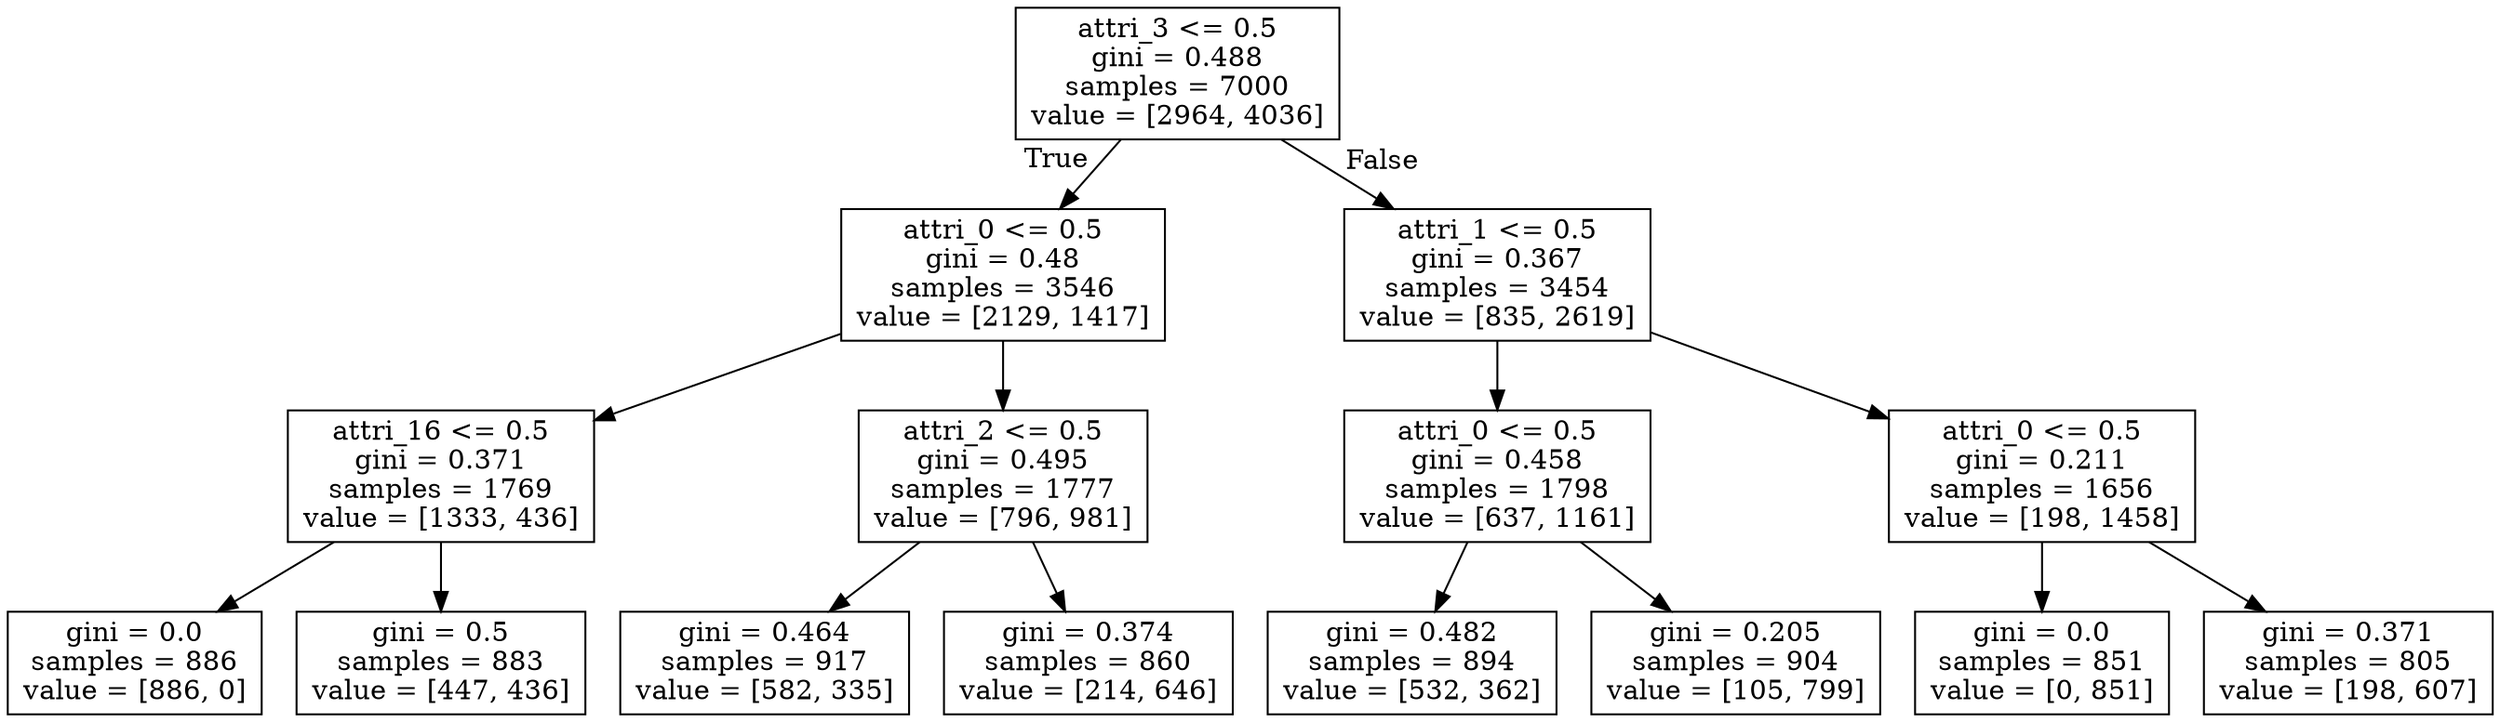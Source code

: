 digraph Tree {
node [shape=box] ;
0 [label="attri_3 <= 0.5\ngini = 0.488\nsamples = 7000\nvalue = [2964, 4036]"] ;
1 [label="attri_0 <= 0.5\ngini = 0.48\nsamples = 3546\nvalue = [2129, 1417]"] ;
0 -> 1 [labeldistance=2.5, labelangle=45, headlabel="True"] ;
2 [label="attri_16 <= 0.5\ngini = 0.371\nsamples = 1769\nvalue = [1333, 436]"] ;
1 -> 2 ;
3 [label="gini = 0.0\nsamples = 886\nvalue = [886, 0]"] ;
2 -> 3 ;
4 [label="gini = 0.5\nsamples = 883\nvalue = [447, 436]"] ;
2 -> 4 ;
5 [label="attri_2 <= 0.5\ngini = 0.495\nsamples = 1777\nvalue = [796, 981]"] ;
1 -> 5 ;
6 [label="gini = 0.464\nsamples = 917\nvalue = [582, 335]"] ;
5 -> 6 ;
7 [label="gini = 0.374\nsamples = 860\nvalue = [214, 646]"] ;
5 -> 7 ;
8 [label="attri_1 <= 0.5\ngini = 0.367\nsamples = 3454\nvalue = [835, 2619]"] ;
0 -> 8 [labeldistance=2.5, labelangle=-45, headlabel="False"] ;
9 [label="attri_0 <= 0.5\ngini = 0.458\nsamples = 1798\nvalue = [637, 1161]"] ;
8 -> 9 ;
10 [label="gini = 0.482\nsamples = 894\nvalue = [532, 362]"] ;
9 -> 10 ;
11 [label="gini = 0.205\nsamples = 904\nvalue = [105, 799]"] ;
9 -> 11 ;
12 [label="attri_0 <= 0.5\ngini = 0.211\nsamples = 1656\nvalue = [198, 1458]"] ;
8 -> 12 ;
13 [label="gini = 0.0\nsamples = 851\nvalue = [0, 851]"] ;
12 -> 13 ;
14 [label="gini = 0.371\nsamples = 805\nvalue = [198, 607]"] ;
12 -> 14 ;
}